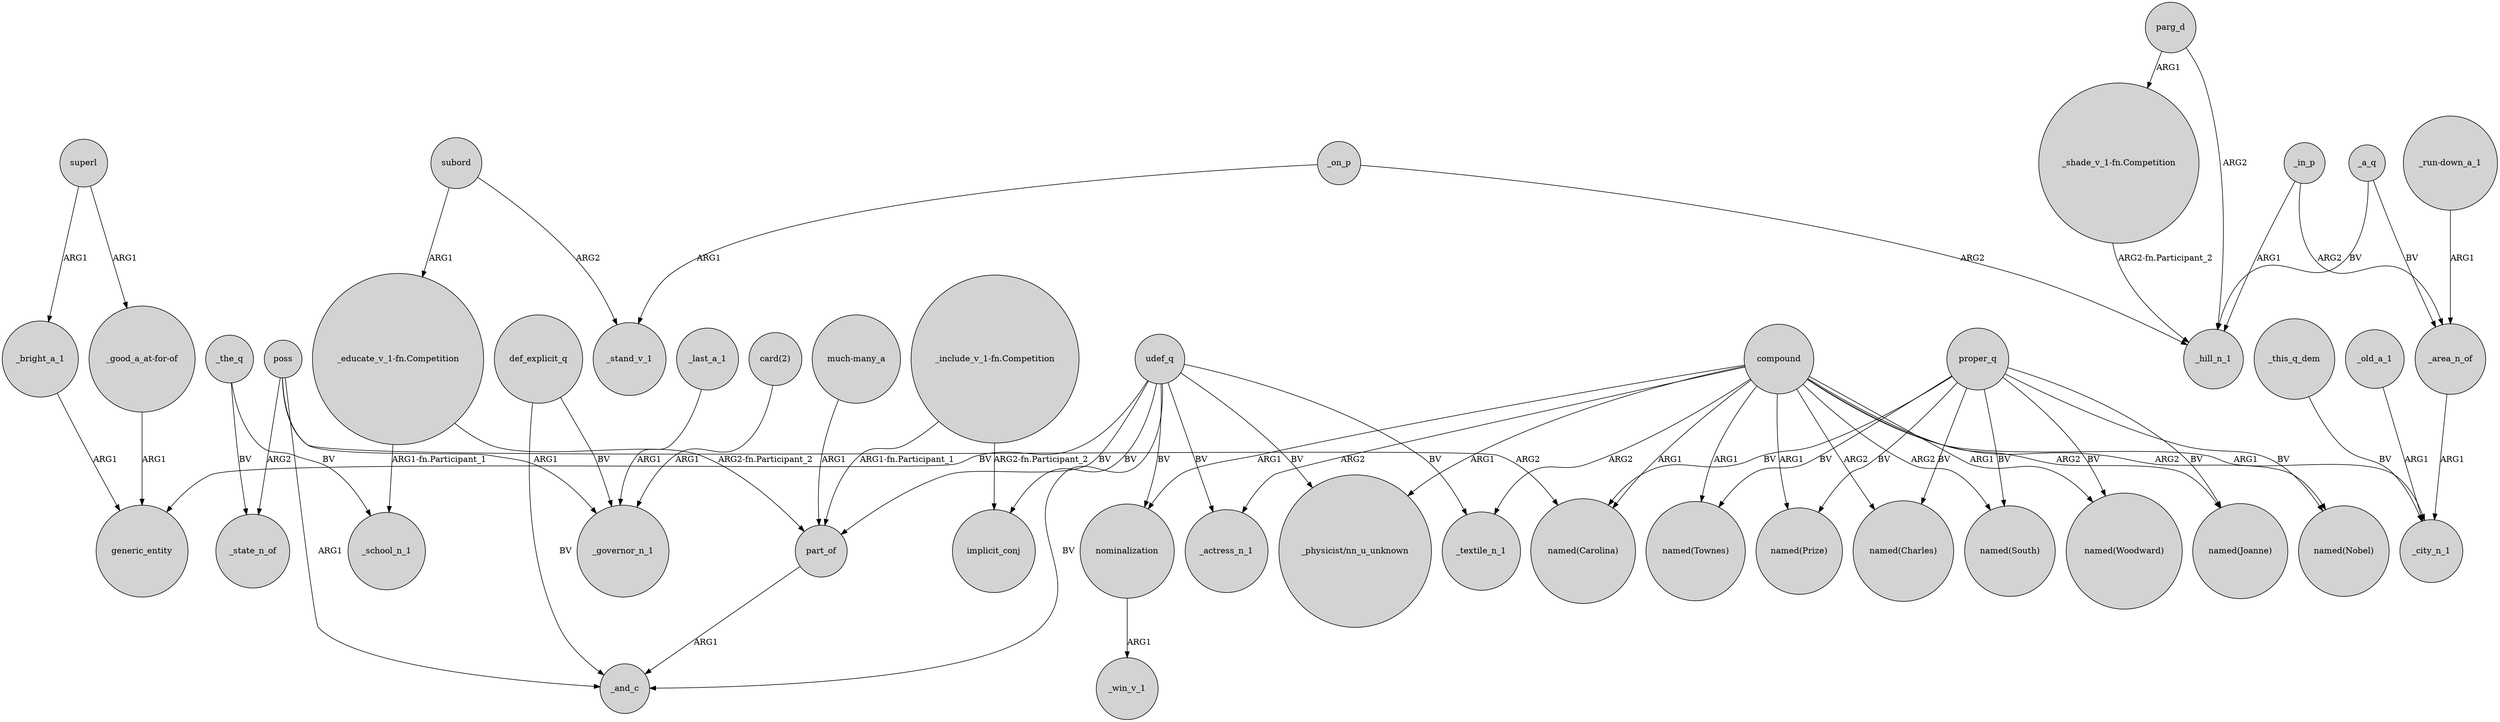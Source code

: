 digraph {
	node [shape=circle style=filled]
	poss -> _and_c [label=ARG1]
	_bright_a_1 -> generic_entity [label=ARG1]
	_the_q -> _state_n_of [label=BV]
	compound -> "_physicist/nn_u_unknown" [label=ARG1]
	udef_q -> part_of [label=BV]
	proper_q -> "named(Joanne)" [label=BV]
	"card(2)" -> _governor_n_1 [label=ARG1]
	udef_q -> generic_entity [label=BV]
	proper_q -> "named(Nobel)" [label=BV]
	compound -> "named(Townes)" [label=ARG1]
	udef_q -> "_physicist/nn_u_unknown" [label=BV]
	_the_q -> _school_n_1 [label=BV]
	udef_q -> _actress_n_1 [label=BV]
	_a_q -> _hill_n_1 [label=BV]
	superl -> "_good_a_at-for-of" [label=ARG1]
	"_educate_v_1-fn.Competition" -> _school_n_1 [label="ARG1-fn.Participant_1"]
	udef_q -> _textile_n_1 [label=BV]
	superl -> _bright_a_1 [label=ARG1]
	poss -> _governor_n_1 [label=ARG1]
	_this_q_dem -> _city_n_1 [label=BV]
	parg_d -> "_shade_v_1-fn.Competition" [label=ARG1]
	proper_q -> "named(Prize)" [label=BV]
	compound -> nominalization [label=ARG1]
	compound -> _textile_n_1 [label=ARG2]
	compound -> "named(Nobel)" [label=ARG2]
	_on_p -> _stand_v_1 [label=ARG1]
	_area_n_of -> _city_n_1 [label=ARG1]
	compound -> _actress_n_1 [label=ARG2]
	udef_q -> _and_c [label=BV]
	_a_q -> _area_n_of [label=BV]
	"_shade_v_1-fn.Competition" -> _hill_n_1 [label="ARG2-fn.Participant_2"]
	subord -> "_educate_v_1-fn.Competition" [label=ARG1]
	parg_d -> _hill_n_1 [label=ARG2]
	compound -> "named(South)" [label=ARG2]
	def_explicit_q -> _and_c [label=BV]
	poss -> "named(Carolina)" [label=ARG2]
	proper_q -> "named(Carolina)" [label=BV]
	proper_q -> "named(Woodward)" [label=BV]
	_in_p -> _area_n_of [label=ARG2]
	_last_a_1 -> _governor_n_1 [label=ARG1]
	_on_p -> _hill_n_1 [label=ARG2]
	proper_q -> "named(Townes)" [label=BV]
	udef_q -> implicit_conj [label=BV]
	proper_q -> "named(South)" [label=BV]
	subord -> _stand_v_1 [label=ARG2]
	udef_q -> nominalization [label=BV]
	"_include_v_1-fn.Competition" -> part_of [label="ARG1-fn.Participant_1"]
	"_educate_v_1-fn.Competition" -> part_of [label="ARG2-fn.Participant_2"]
	nominalization -> _win_v_1 [label=ARG1]
	"much-many_a" -> part_of [label=ARG1]
	compound -> "named(Prize)" [label=ARG1]
	def_explicit_q -> _governor_n_1 [label=BV]
	compound -> "named(Carolina)" [label=ARG1]
	compound -> "named(Charles)" [label=ARG2]
	_in_p -> _hill_n_1 [label=ARG1]
	part_of -> _and_c [label=ARG1]
	poss -> _state_n_of [label=ARG2]
	"_include_v_1-fn.Competition" -> implicit_conj [label="ARG2-fn.Participant_2"]
	"_run-down_a_1" -> _area_n_of [label=ARG1]
	_old_a_1 -> _city_n_1 [label=ARG1]
	compound -> "named(Woodward)" [label=ARG1]
	compound -> _city_n_1 [label=ARG1]
	compound -> "named(Joanne)" [label=ARG2]
	proper_q -> "named(Charles)" [label=BV]
	"_good_a_at-for-of" -> generic_entity [label=ARG1]
}
